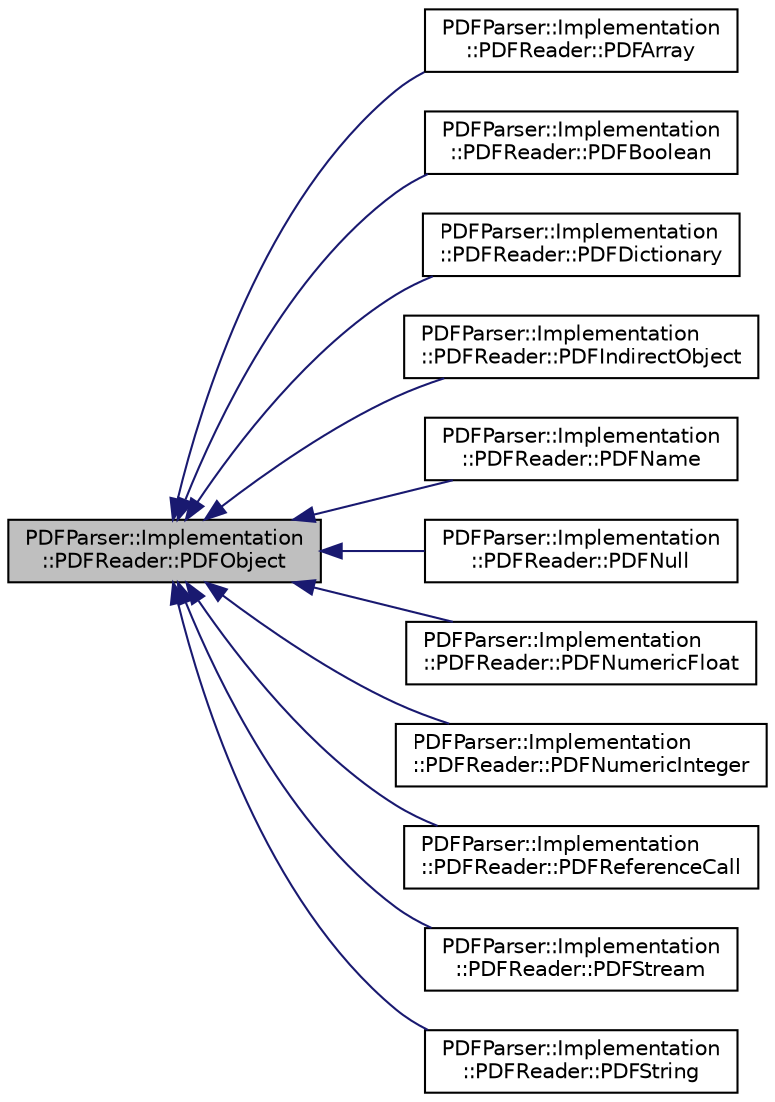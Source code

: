digraph "PDFParser::Implementation::PDFReader::PDFObject"
{
  edge [fontname="Helvetica",fontsize="10",labelfontname="Helvetica",labelfontsize="10"];
  node [fontname="Helvetica",fontsize="10",shape=record];
  rankdir="LR";
  Node0 [label="PDFParser::Implementation\l::PDFReader::PDFObject",height=0.2,width=0.4,color="black", fillcolor="grey75", style="filled", fontcolor="black"];
  Node0 -> Node1 [dir="back",color="midnightblue",fontsize="10",style="solid",fontname="Helvetica"];
  Node1 [label="PDFParser::Implementation\l::PDFReader::PDFArray",height=0.2,width=0.4,color="black", fillcolor="white", style="filled",URL="$class_p_d_f_parser_1_1_implementation_1_1_p_d_f_reader_1_1_p_d_f_array.html"];
  Node0 -> Node2 [dir="back",color="midnightblue",fontsize="10",style="solid",fontname="Helvetica"];
  Node2 [label="PDFParser::Implementation\l::PDFReader::PDFBoolean",height=0.2,width=0.4,color="black", fillcolor="white", style="filled",URL="$class_p_d_f_parser_1_1_implementation_1_1_p_d_f_reader_1_1_p_d_f_boolean.html"];
  Node0 -> Node3 [dir="back",color="midnightblue",fontsize="10",style="solid",fontname="Helvetica"];
  Node3 [label="PDFParser::Implementation\l::PDFReader::PDFDictionary",height=0.2,width=0.4,color="black", fillcolor="white", style="filled",URL="$class_p_d_f_parser_1_1_implementation_1_1_p_d_f_reader_1_1_p_d_f_dictionary.html"];
  Node0 -> Node4 [dir="back",color="midnightblue",fontsize="10",style="solid",fontname="Helvetica"];
  Node4 [label="PDFParser::Implementation\l::PDFReader::PDFIndirectObject",height=0.2,width=0.4,color="black", fillcolor="white", style="filled",URL="$class_p_d_f_parser_1_1_implementation_1_1_p_d_f_reader_1_1_p_d_f_indirect_object.html"];
  Node0 -> Node5 [dir="back",color="midnightblue",fontsize="10",style="solid",fontname="Helvetica"];
  Node5 [label="PDFParser::Implementation\l::PDFReader::PDFName",height=0.2,width=0.4,color="black", fillcolor="white", style="filled",URL="$class_p_d_f_parser_1_1_implementation_1_1_p_d_f_reader_1_1_p_d_f_name.html"];
  Node0 -> Node6 [dir="back",color="midnightblue",fontsize="10",style="solid",fontname="Helvetica"];
  Node6 [label="PDFParser::Implementation\l::PDFReader::PDFNull",height=0.2,width=0.4,color="black", fillcolor="white", style="filled",URL="$class_p_d_f_parser_1_1_implementation_1_1_p_d_f_reader_1_1_p_d_f_null.html"];
  Node0 -> Node7 [dir="back",color="midnightblue",fontsize="10",style="solid",fontname="Helvetica"];
  Node7 [label="PDFParser::Implementation\l::PDFReader::PDFNumericFloat",height=0.2,width=0.4,color="black", fillcolor="white", style="filled",URL="$class_p_d_f_parser_1_1_implementation_1_1_p_d_f_reader_1_1_p_d_f_numeric_float.html"];
  Node0 -> Node8 [dir="back",color="midnightblue",fontsize="10",style="solid",fontname="Helvetica"];
  Node8 [label="PDFParser::Implementation\l::PDFReader::PDFNumericInteger",height=0.2,width=0.4,color="black", fillcolor="white", style="filled",URL="$class_p_d_f_parser_1_1_implementation_1_1_p_d_f_reader_1_1_p_d_f_numeric_integer.html"];
  Node0 -> Node9 [dir="back",color="midnightblue",fontsize="10",style="solid",fontname="Helvetica"];
  Node9 [label="PDFParser::Implementation\l::PDFReader::PDFReferenceCall",height=0.2,width=0.4,color="black", fillcolor="white", style="filled",URL="$class_p_d_f_parser_1_1_implementation_1_1_p_d_f_reader_1_1_p_d_f_reference_call.html"];
  Node0 -> Node10 [dir="back",color="midnightblue",fontsize="10",style="solid",fontname="Helvetica"];
  Node10 [label="PDFParser::Implementation\l::PDFReader::PDFStream",height=0.2,width=0.4,color="black", fillcolor="white", style="filled",URL="$class_p_d_f_parser_1_1_implementation_1_1_p_d_f_reader_1_1_p_d_f_stream.html"];
  Node0 -> Node11 [dir="back",color="midnightblue",fontsize="10",style="solid",fontname="Helvetica"];
  Node11 [label="PDFParser::Implementation\l::PDFReader::PDFString",height=0.2,width=0.4,color="black", fillcolor="white", style="filled",URL="$class_p_d_f_parser_1_1_implementation_1_1_p_d_f_reader_1_1_p_d_f_string.html"];
}
